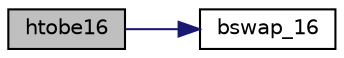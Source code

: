 digraph "htobe16"
{
  edge [fontname="Helvetica",fontsize="10",labelfontname="Helvetica",labelfontsize="10"];
  node [fontname="Helvetica",fontsize="10",shape=record];
  rankdir="LR";
  Node9 [label="htobe16",height=0.2,width=0.4,color="black", fillcolor="grey75", style="filled", fontcolor="black"];
  Node9 -> Node10 [color="midnightblue",fontsize="10",style="solid",fontname="Helvetica"];
  Node10 [label="bswap_16",height=0.2,width=0.4,color="black", fillcolor="white", style="filled",URL="$db/dc9/byteswap_8h.html#a085ea880e2990a5fe43dab707c45db42"];
}
